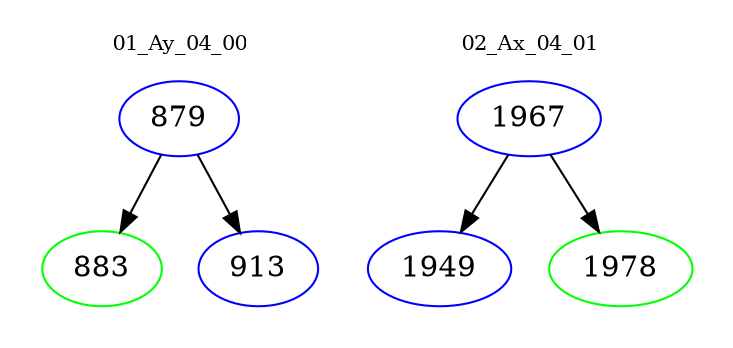 digraph{
subgraph cluster_0 {
color = white
label = "01_Ay_04_00";
fontsize=10;
T0_879 [label="879", color="blue"]
T0_879 -> T0_883 [color="black"]
T0_883 [label="883", color="green"]
T0_879 -> T0_913 [color="black"]
T0_913 [label="913", color="blue"]
}
subgraph cluster_1 {
color = white
label = "02_Ax_04_01";
fontsize=10;
T1_1967 [label="1967", color="blue"]
T1_1967 -> T1_1949 [color="black"]
T1_1949 [label="1949", color="blue"]
T1_1967 -> T1_1978 [color="black"]
T1_1978 [label="1978", color="green"]
}
}
